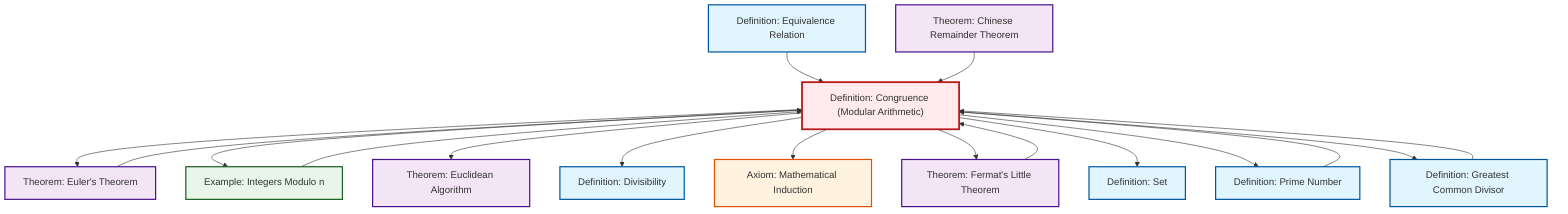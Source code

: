 graph TD
    classDef definition fill:#e1f5fe,stroke:#01579b,stroke-width:2px
    classDef theorem fill:#f3e5f5,stroke:#4a148c,stroke-width:2px
    classDef axiom fill:#fff3e0,stroke:#e65100,stroke-width:2px
    classDef example fill:#e8f5e9,stroke:#1b5e20,stroke-width:2px
    classDef current fill:#ffebee,stroke:#b71c1c,stroke-width:3px
    thm-chinese-remainder["Theorem: Chinese Remainder Theorem"]:::theorem
    def-set["Definition: Set"]:::definition
    thm-fermat-little["Theorem: Fermat's Little Theorem"]:::theorem
    thm-euclidean-algorithm["Theorem: Euclidean Algorithm"]:::theorem
    def-gcd["Definition: Greatest Common Divisor"]:::definition
    def-divisibility["Definition: Divisibility"]:::definition
    def-equivalence-relation["Definition: Equivalence Relation"]:::definition
    thm-euler["Theorem: Euler's Theorem"]:::theorem
    ax-induction["Axiom: Mathematical Induction"]:::axiom
    def-prime["Definition: Prime Number"]:::definition
    def-congruence["Definition: Congruence (Modular Arithmetic)"]:::definition
    ex-quotient-integers-mod-n["Example: Integers Modulo n"]:::example
    def-congruence --> thm-euler
    def-congruence --> ex-quotient-integers-mod-n
    def-congruence --> thm-euclidean-algorithm
    def-gcd --> def-congruence
    ex-quotient-integers-mod-n --> def-congruence
    def-equivalence-relation --> def-congruence
    def-prime --> def-congruence
    def-congruence --> def-divisibility
    thm-euler --> def-congruence
    def-congruence --> ax-induction
    def-congruence --> thm-fermat-little
    def-congruence --> def-set
    def-congruence --> def-prime
    def-congruence --> def-gcd
    thm-fermat-little --> def-congruence
    thm-chinese-remainder --> def-congruence
    class def-congruence current